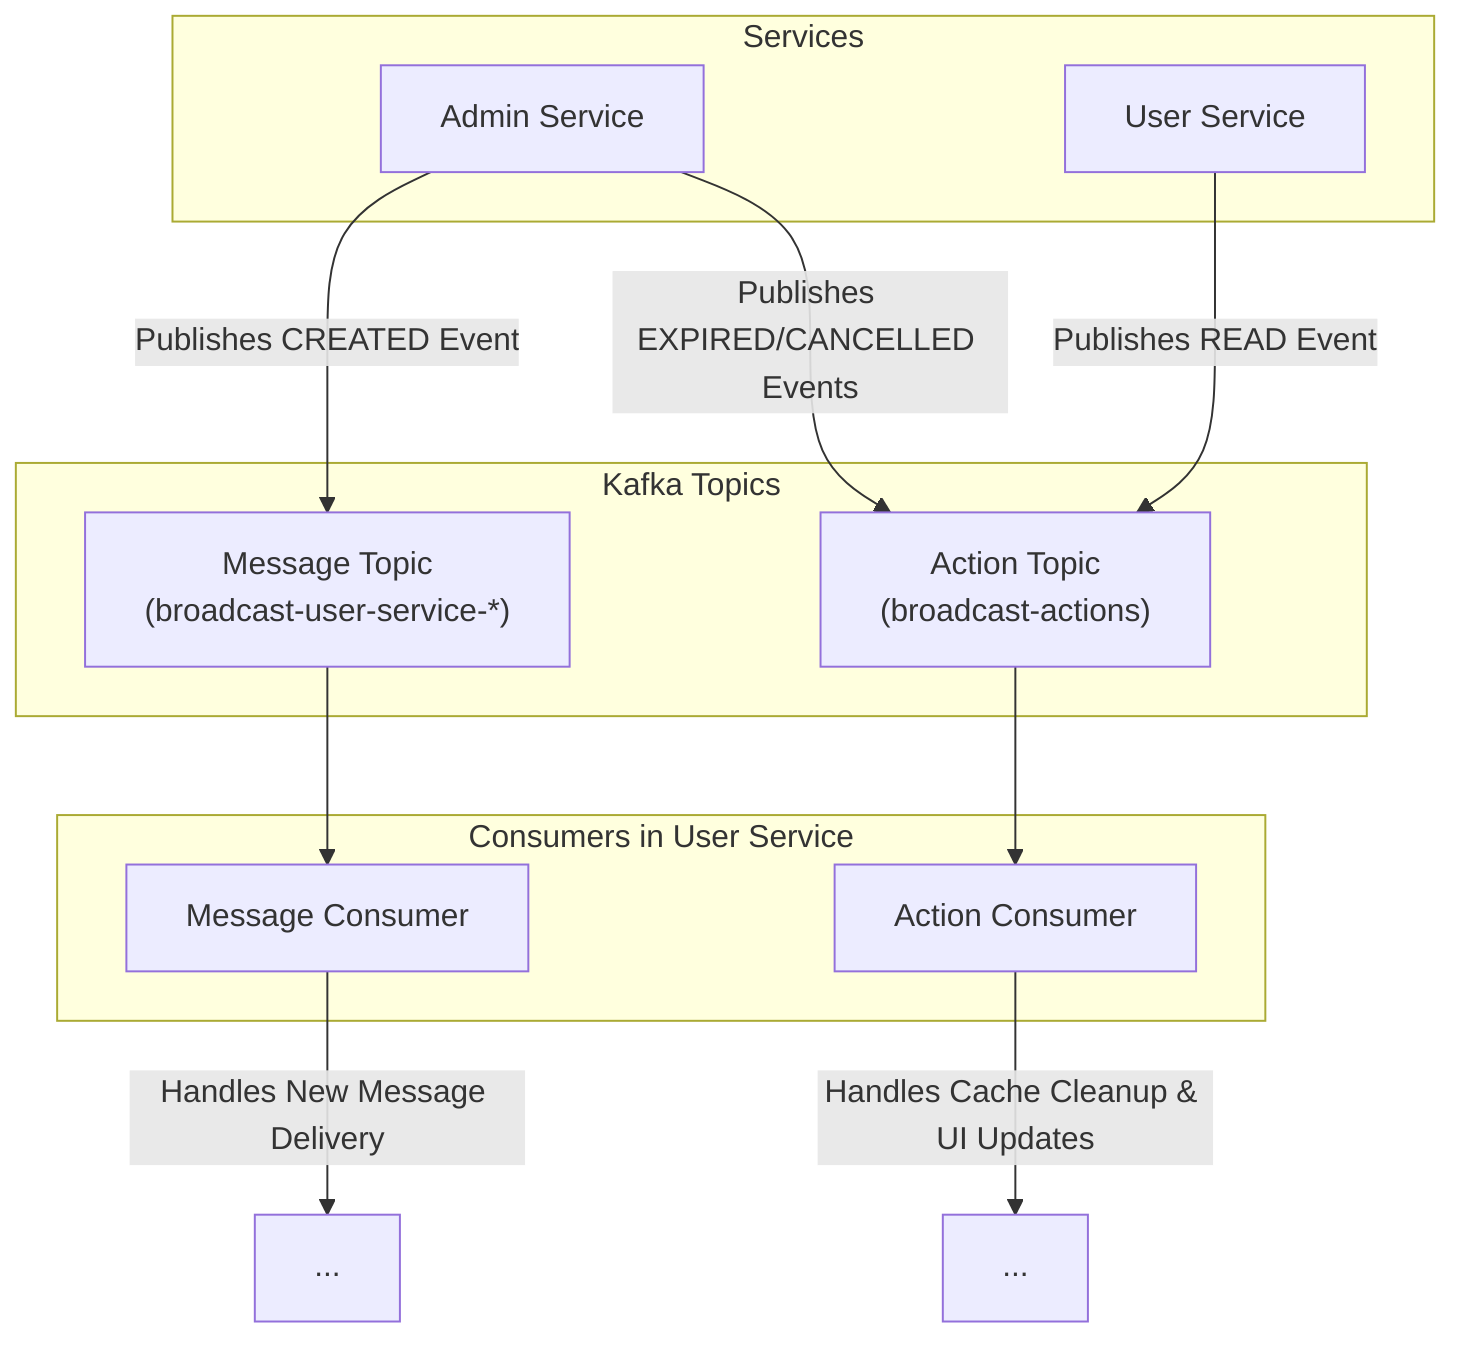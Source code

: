 graph TD
    subgraph "Services"
        AdminService["Admin Service"]
        UserService["User Service"]
    end

    subgraph "Kafka Topics"
        MessageTopic["Message Topic <br/> (broadcast-user-service-*)"]
        ActionTopic["Action Topic <br/> (broadcast-actions)"]
    end

    subgraph "Consumers in User Service"
        MessageConsumer["Message Consumer"]
        ActionConsumer["Action Consumer"]
    end

    AdminService -- "Publishes CREATED Event" --> MessageTopic
    AdminService -- "Publishes EXPIRED/CANCELLED Events" --> ActionTopic
    UserService -- "Publishes READ Event" --> ActionTopic

    MessageTopic --> MessageConsumer
    ActionTopic --> ActionConsumer

    MessageConsumer -- "Handles New Message Delivery" --> Logic1[...]
    ActionConsumer -- "Handles Cache Cleanup & UI Updates" --> Logic2[...]